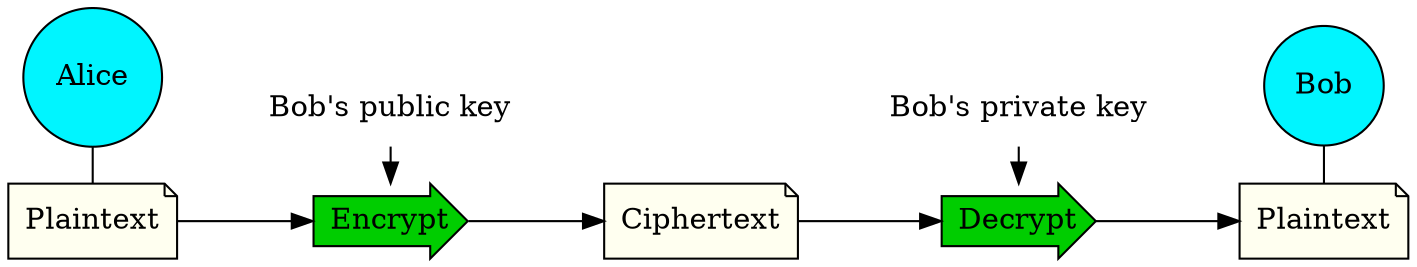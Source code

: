 digraph G {
    rankdir=LR;
    
    node [shape=note,style=filled,fillcolor=ivory];
    plaintext [label="Plaintext"];
    plaintext2 [label="Plaintext"];
    ciphertext [label="Ciphertext"];
    
    node[shape=rarrow,style=filled,fillcolor=green3];
    enc [label="Encrypt"];
    dec [label="Decrypt"];
    
    node[shape=none,style=none];
    E [label="Bob's public key"];
    D [label="Bob's private key"];

    node[shape=circle,style=filled,fillcolor=turquoise1];
    A [label="Alice"];
    B [label="Bob"];

    plaintext -> enc;
    E -> enc;
    
    enc -> ciphertext;
    
    ciphertext -> dec;
    D -> dec;
    
    dec -> plaintext2;
    
    {rank=same A, plaintext};
    {rank=same B, plaintext2};
    A -> plaintext [dir=none];
    B -> plaintext2 [dir=none];

    {rank=same E, enc};
    {rank=same D, dec};
}
